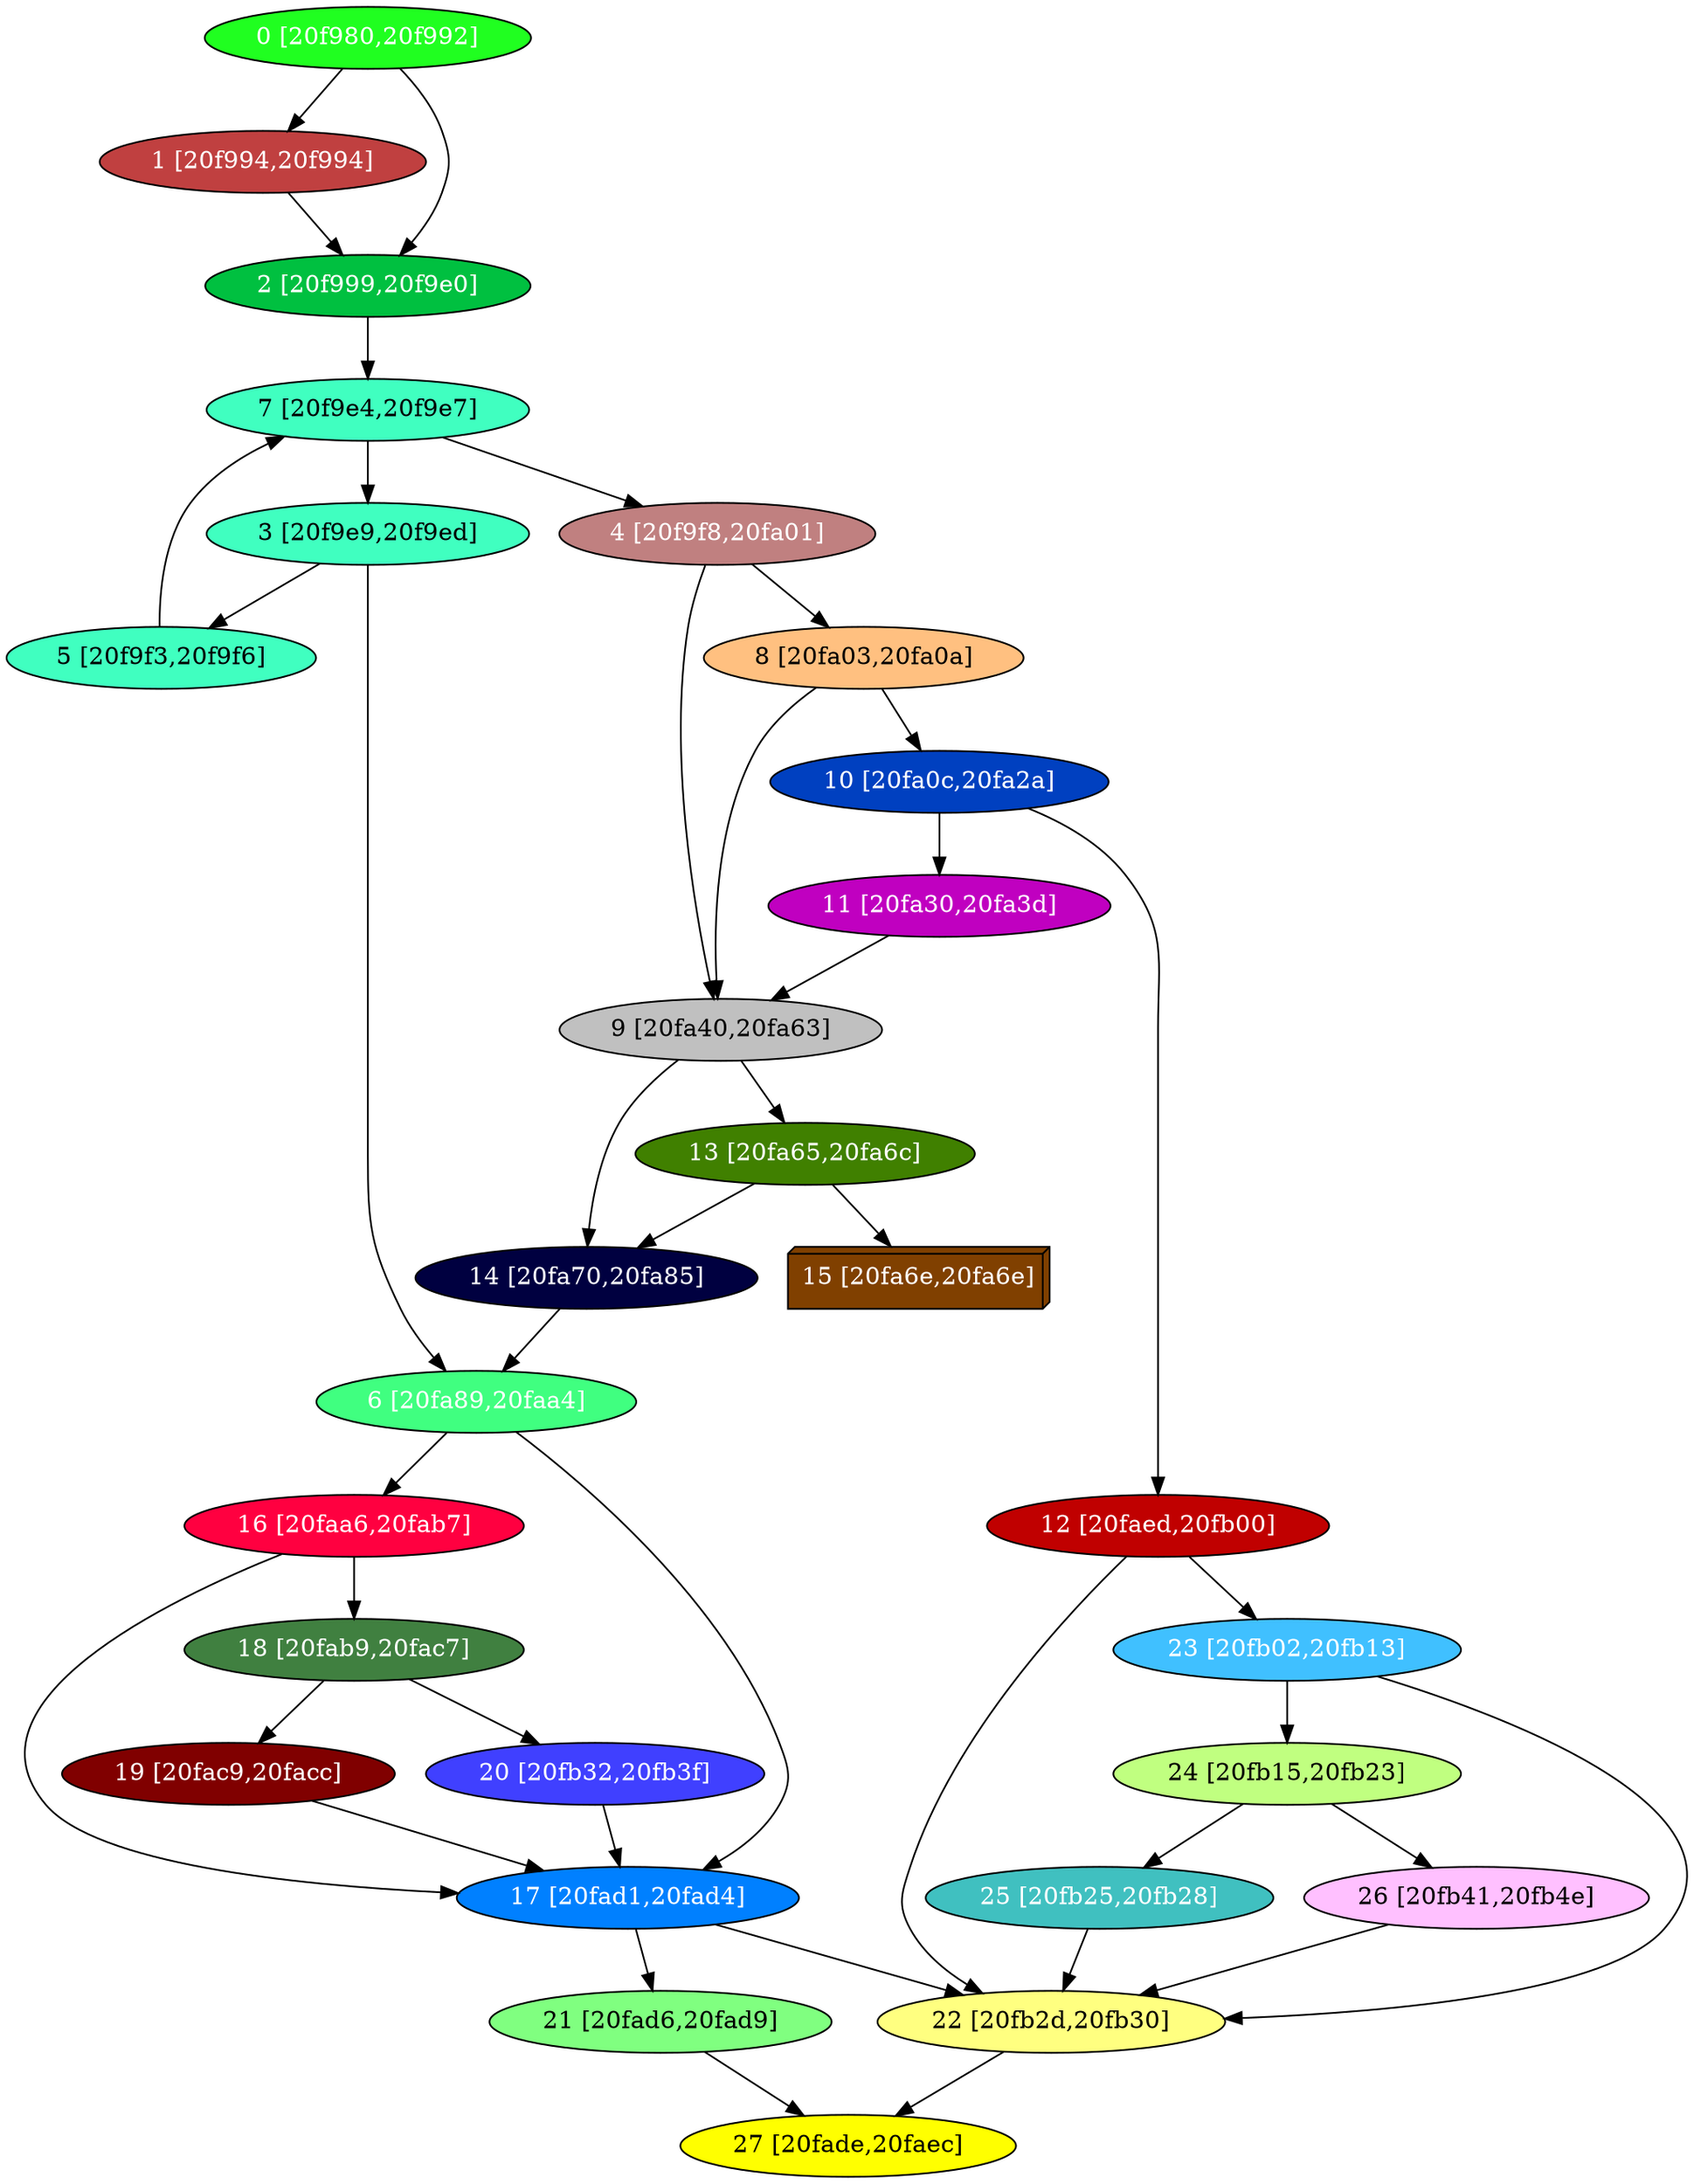 diGraph libnss3{
	libnss3_0  [style=filled fillcolor="#20FF20" fontcolor="#ffffff" shape=oval label="0 [20f980,20f992]"]
	libnss3_1  [style=filled fillcolor="#C04040" fontcolor="#ffffff" shape=oval label="1 [20f994,20f994]"]
	libnss3_2  [style=filled fillcolor="#00C040" fontcolor="#ffffff" shape=oval label="2 [20f999,20f9e0]"]
	libnss3_3  [style=filled fillcolor="#40FFC0" fontcolor="#000000" shape=oval label="3 [20f9e9,20f9ed]"]
	libnss3_4  [style=filled fillcolor="#C08080" fontcolor="#ffffff" shape=oval label="4 [20f9f8,20fa01]"]
	libnss3_5  [style=filled fillcolor="#40FFC0" fontcolor="#000000" shape=oval label="5 [20f9f3,20f9f6]"]
	libnss3_6  [style=filled fillcolor="#40FF80" fontcolor="#ffffff" shape=oval label="6 [20fa89,20faa4]"]
	libnss3_7  [style=filled fillcolor="#40FFC0" fontcolor="#000000" shape=oval label="7 [20f9e4,20f9e7]"]
	libnss3_8  [style=filled fillcolor="#FFC080" fontcolor="#000000" shape=oval label="8 [20fa03,20fa0a]"]
	libnss3_9  [style=filled fillcolor="#C0C0C0" fontcolor="#000000" shape=oval label="9 [20fa40,20fa63]"]
	libnss3_a  [style=filled fillcolor="#0040C0" fontcolor="#ffffff" shape=oval label="10 [20fa0c,20fa2a]"]
	libnss3_b  [style=filled fillcolor="#C000C0" fontcolor="#ffffff" shape=oval label="11 [20fa30,20fa3d]"]
	libnss3_c  [style=filled fillcolor="#C00000" fontcolor="#ffffff" shape=oval label="12 [20faed,20fb00]"]
	libnss3_d  [style=filled fillcolor="#408000" fontcolor="#ffffff" shape=oval label="13 [20fa65,20fa6c]"]
	libnss3_e  [style=filled fillcolor="#000040" fontcolor="#ffffff" shape=oval label="14 [20fa70,20fa85]"]
	libnss3_f  [style=filled fillcolor="#804000" fontcolor="#ffffff" shape=box3d label="15 [20fa6e,20fa6e]"]
	libnss3_10  [style=filled fillcolor="#FF0040" fontcolor="#ffffff" shape=oval label="16 [20faa6,20fab7]"]
	libnss3_11  [style=filled fillcolor="#0080FF" fontcolor="#ffffff" shape=oval label="17 [20fad1,20fad4]"]
	libnss3_12  [style=filled fillcolor="#408040" fontcolor="#ffffff" shape=oval label="18 [20fab9,20fac7]"]
	libnss3_13  [style=filled fillcolor="#800000" fontcolor="#ffffff" shape=oval label="19 [20fac9,20facc]"]
	libnss3_14  [style=filled fillcolor="#4040FF" fontcolor="#ffffff" shape=oval label="20 [20fb32,20fb3f]"]
	libnss3_15  [style=filled fillcolor="#80FF80" fontcolor="#000000" shape=oval label="21 [20fad6,20fad9]"]
	libnss3_16  [style=filled fillcolor="#FFFF80" fontcolor="#000000" shape=oval label="22 [20fb2d,20fb30]"]
	libnss3_17  [style=filled fillcolor="#40C0FF" fontcolor="#ffffff" shape=oval label="23 [20fb02,20fb13]"]
	libnss3_18  [style=filled fillcolor="#C0FF80" fontcolor="#000000" shape=oval label="24 [20fb15,20fb23]"]
	libnss3_19  [style=filled fillcolor="#40C0C0" fontcolor="#ffffff" shape=oval label="25 [20fb25,20fb28]"]
	libnss3_1a  [style=filled fillcolor="#FFC0FF" fontcolor="#000000" shape=oval label="26 [20fb41,20fb4e]"]
	libnss3_1b  [style=filled fillcolor="#FFFF00" fontcolor="#000000" shape=oval label="27 [20fade,20faec]"]

	libnss3_0 -> libnss3_1
	libnss3_0 -> libnss3_2
	libnss3_1 -> libnss3_2
	libnss3_2 -> libnss3_7
	libnss3_3 -> libnss3_5
	libnss3_3 -> libnss3_6
	libnss3_4 -> libnss3_8
	libnss3_4 -> libnss3_9
	libnss3_5 -> libnss3_7
	libnss3_6 -> libnss3_10
	libnss3_6 -> libnss3_11
	libnss3_7 -> libnss3_3
	libnss3_7 -> libnss3_4
	libnss3_8 -> libnss3_9
	libnss3_8 -> libnss3_a
	libnss3_9 -> libnss3_d
	libnss3_9 -> libnss3_e
	libnss3_a -> libnss3_b
	libnss3_a -> libnss3_c
	libnss3_b -> libnss3_9
	libnss3_c -> libnss3_16
	libnss3_c -> libnss3_17
	libnss3_d -> libnss3_e
	libnss3_d -> libnss3_f
	libnss3_e -> libnss3_6
	libnss3_10 -> libnss3_11
	libnss3_10 -> libnss3_12
	libnss3_11 -> libnss3_15
	libnss3_11 -> libnss3_16
	libnss3_12 -> libnss3_13
	libnss3_12 -> libnss3_14
	libnss3_13 -> libnss3_11
	libnss3_14 -> libnss3_11
	libnss3_15 -> libnss3_1b
	libnss3_16 -> libnss3_1b
	libnss3_17 -> libnss3_16
	libnss3_17 -> libnss3_18
	libnss3_18 -> libnss3_19
	libnss3_18 -> libnss3_1a
	libnss3_19 -> libnss3_16
	libnss3_1a -> libnss3_16
}